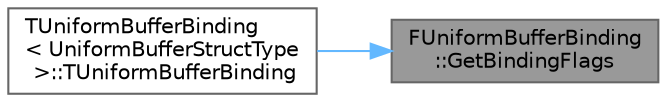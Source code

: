 digraph "FUniformBufferBinding::GetBindingFlags"
{
 // INTERACTIVE_SVG=YES
 // LATEX_PDF_SIZE
  bgcolor="transparent";
  edge [fontname=Helvetica,fontsize=10,labelfontname=Helvetica,labelfontsize=10];
  node [fontname=Helvetica,fontsize=10,shape=box,height=0.2,width=0.4];
  rankdir="RL";
  Node1 [id="Node000001",label="FUniformBufferBinding\l::GetBindingFlags",height=0.2,width=0.4,color="gray40", fillcolor="grey60", style="filled", fontcolor="black",tooltip=" "];
  Node1 -> Node2 [id="edge1_Node000001_Node000002",dir="back",color="steelblue1",style="solid",tooltip=" "];
  Node2 [id="Node000002",label="TUniformBufferBinding\l\< UniformBufferStructType\l \>::TUniformBufferBinding",height=0.2,width=0.4,color="grey40", fillcolor="white", style="filled",URL="$db/d95/classTUniformBufferBinding.html#abacbd7ed912b830da25b422fde722b62",tooltip=" "];
}
